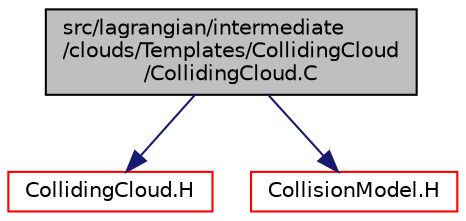 digraph "src/lagrangian/intermediate/clouds/Templates/CollidingCloud/CollidingCloud.C"
{
  bgcolor="transparent";
  edge [fontname="Helvetica",fontsize="10",labelfontname="Helvetica",labelfontsize="10"];
  node [fontname="Helvetica",fontsize="10",shape=record];
  Node1 [label="src/lagrangian/intermediate\l/clouds/Templates/CollidingCloud\l/CollidingCloud.C",height=0.2,width=0.4,color="black", fillcolor="grey75", style="filled", fontcolor="black"];
  Node1 -> Node2 [color="midnightblue",fontsize="10",style="solid",fontname="Helvetica"];
  Node2 [label="CollidingCloud.H",height=0.2,width=0.4,color="red",URL="$a06456.html"];
  Node1 -> Node3 [color="midnightblue",fontsize="10",style="solid",fontname="Helvetica"];
  Node3 [label="CollisionModel.H",height=0.2,width=0.4,color="red",URL="$a06612.html"];
}
